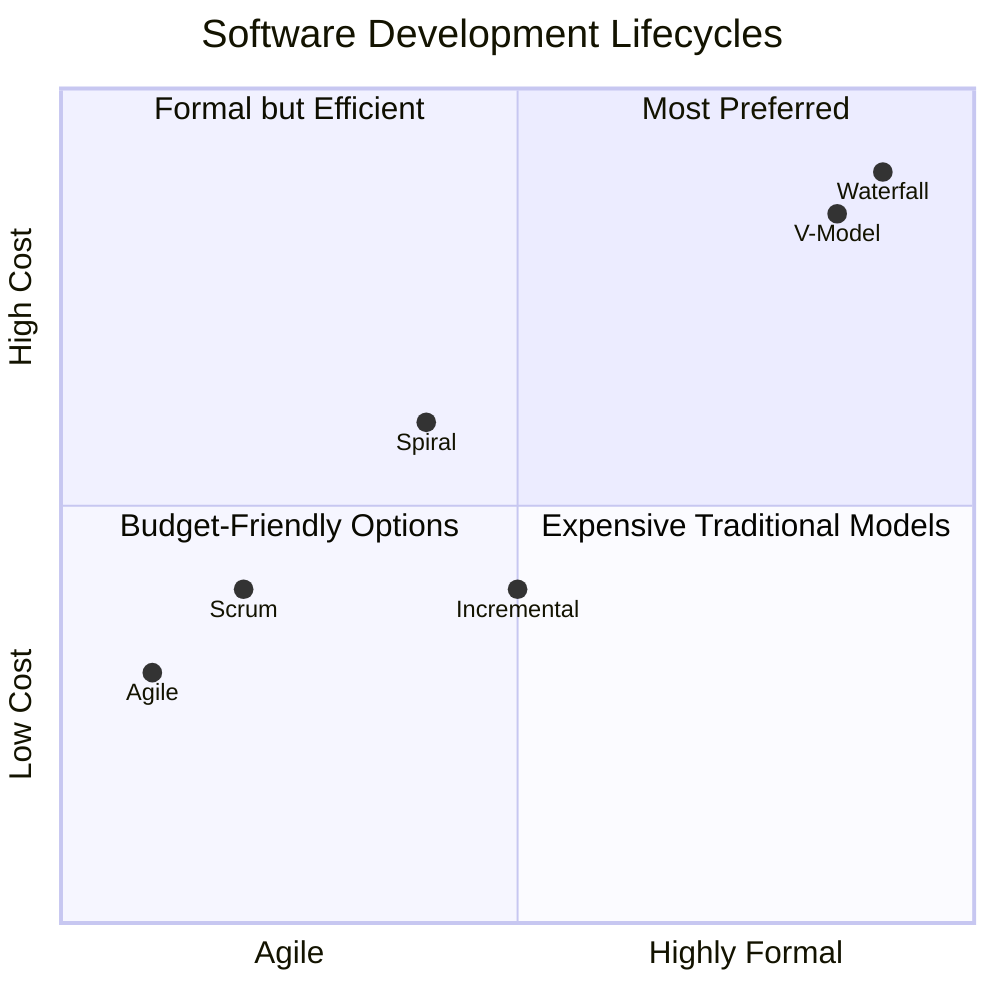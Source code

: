 quadrantChart
    title Software Development Lifecycles
    x-axis Agile --> Highly Formal
    y-axis Low Cost --> High Cost

    quadrant-1 Most Preferred
    quadrant-2 Formal but Efficient
    quadrant-3 Budget-Friendly Options
    quadrant-4 Expensive Traditional Models

    Agile: [0.1, 0.3]
    Scrum: [0.2, 0.4]
    Incremental: [0.5, 0.4]
    Waterfall: [0.9, 0.9]
    V-Model: [0.85, 0.85]
    Spiral: [0.4, 0.6]